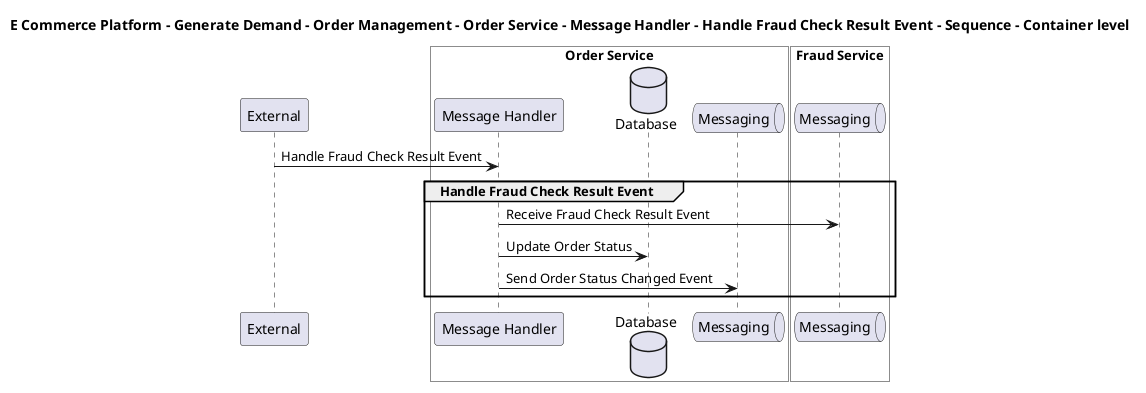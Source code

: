 @startuml

title E Commerce Platform - Generate Demand - Order Management - Order Service - Message Handler - Handle Fraud Check Result Event - Sequence - Container level

participant "External" as C4InterFlow.SoftwareSystems.ExternalSystem

box "Order Service" #White
    participant "Message Handler" as ECommercePlatform.GenerateDemand.OrderManagement.SoftwareSystems.OrderService.Containers.MessageHandler
    database "Database" as ECommercePlatform.GenerateDemand.OrderManagement.SoftwareSystems.OrderService.Containers.Database
    queue "Messaging" as ECommercePlatform.GenerateDemand.OrderManagement.SoftwareSystems.OrderService.Containers.Messaging
end box


box "Fraud Service" #White
    queue "Messaging" as ECommercePlatform.Deliver.FraudManagement.SoftwareSystems.FraudService.Containers.Messaging
end box


C4InterFlow.SoftwareSystems.ExternalSystem -> ECommercePlatform.GenerateDemand.OrderManagement.SoftwareSystems.OrderService.Containers.MessageHandler : Handle Fraud Check Result Event
group Handle Fraud Check Result Event
ECommercePlatform.GenerateDemand.OrderManagement.SoftwareSystems.OrderService.Containers.MessageHandler -> ECommercePlatform.Deliver.FraudManagement.SoftwareSystems.FraudService.Containers.Messaging : Receive Fraud Check Result Event
ECommercePlatform.GenerateDemand.OrderManagement.SoftwareSystems.OrderService.Containers.MessageHandler -> ECommercePlatform.GenerateDemand.OrderManagement.SoftwareSystems.OrderService.Containers.Database : Update Order Status
ECommercePlatform.GenerateDemand.OrderManagement.SoftwareSystems.OrderService.Containers.MessageHandler -> ECommercePlatform.GenerateDemand.OrderManagement.SoftwareSystems.OrderService.Containers.Messaging : Send Order Status Changed Event
end


@enduml
